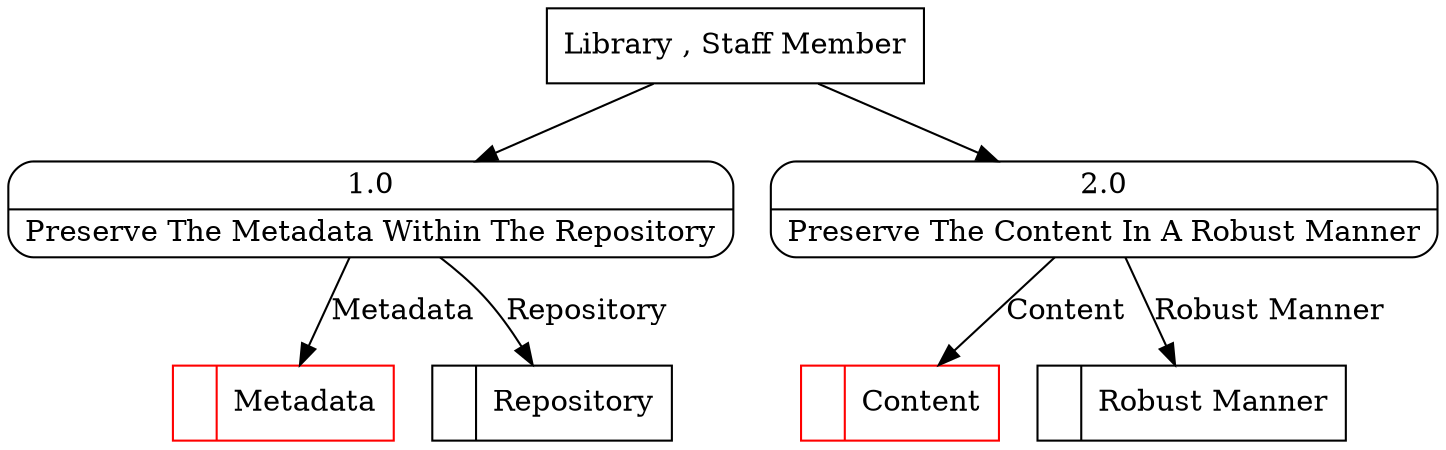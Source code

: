 digraph dfd2{ 
node[shape=record]
200 [label="<f0>  |<f1> Content " color=red];
201 [label="<f0>  |<f1> Metadata " color=red];
202 [label="<f0>  |<f1> Repository " ];
203 [label="<f0>  |<f1> Robust Manner " ];
204 [label="Library , Staff Member" shape=box];
205 [label="{<f0> 1.0|<f1> Preserve The Metadata Within The Repository }" shape=Mrecord];
206 [label="{<f0> 2.0|<f1> Preserve The Content In A Robust Manner }" shape=Mrecord];
204 -> 205
204 -> 206
205 -> 201 [label="Metadata"]
205 -> 202 [label="Repository"]
206 -> 200 [label="Content"]
206 -> 203 [label="Robust Manner"]
}